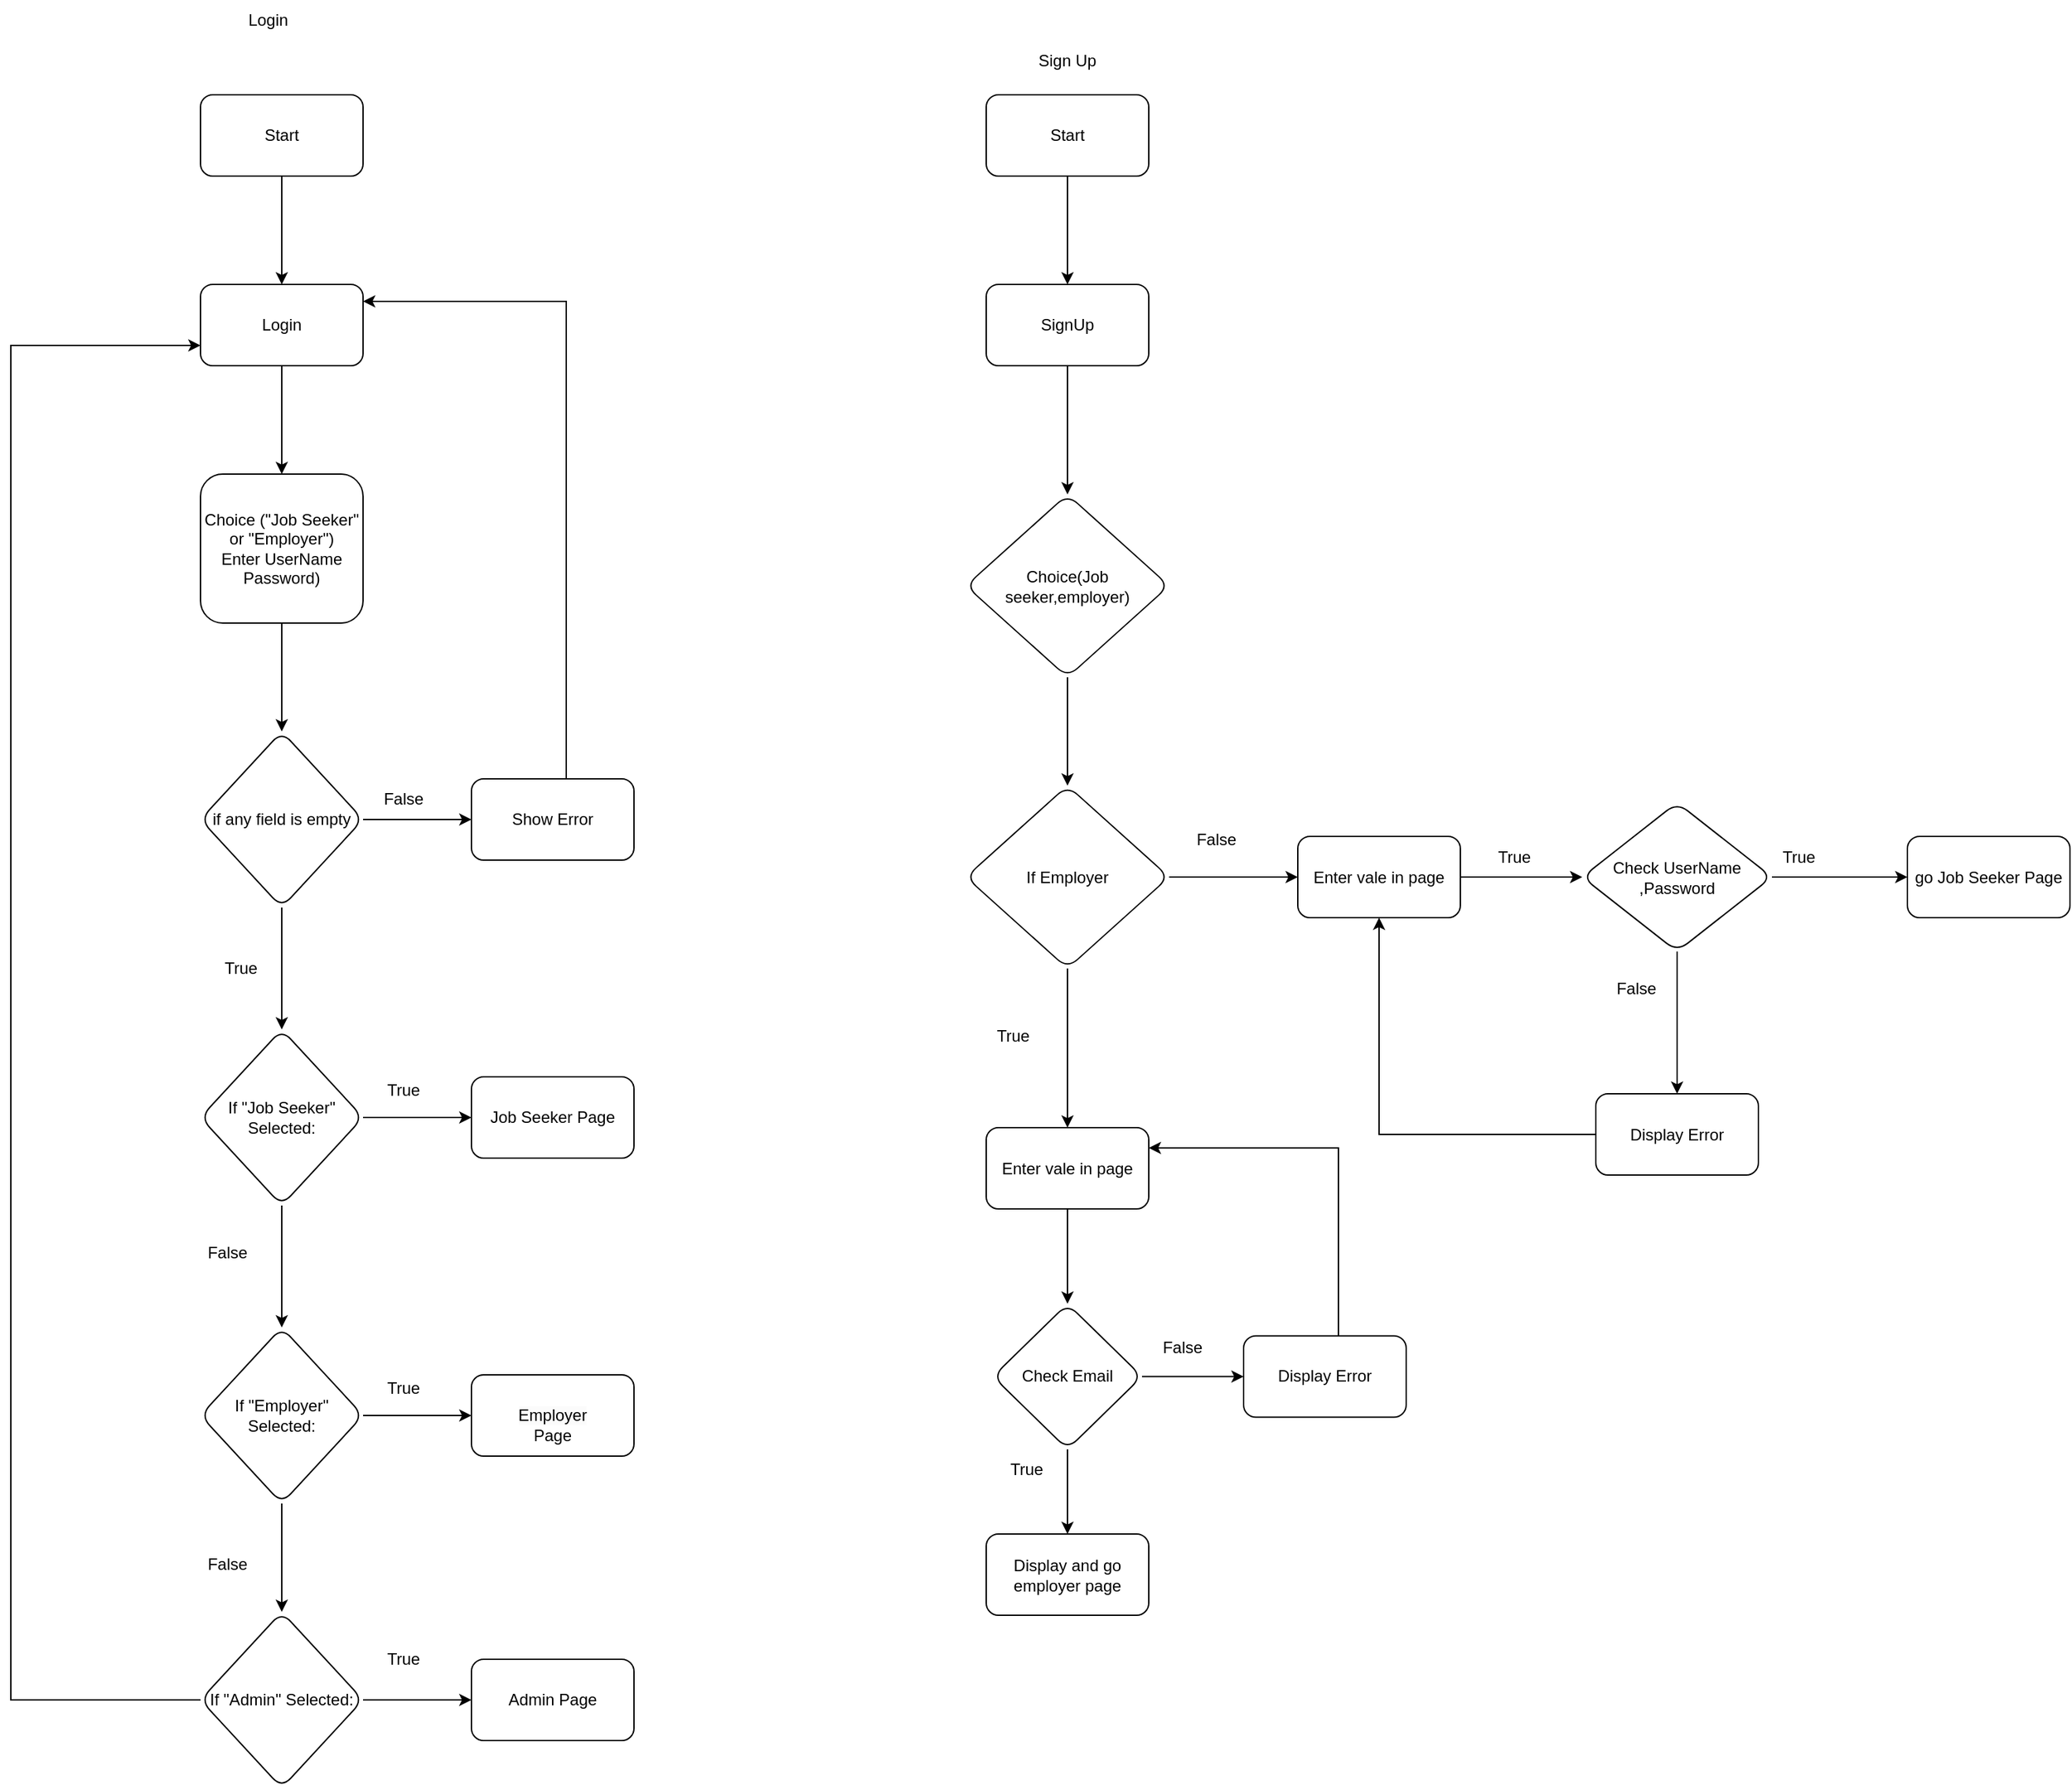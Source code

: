 <mxfile version="21.6.6" type="github">
  <diagram name="Trang-1" id="Wy3_D0P1JgD9Ocy3a_eA">
    <mxGraphModel dx="2884" dy="875" grid="1" gridSize="10" guides="1" tooltips="1" connect="1" arrows="1" fold="1" page="1" pageScale="1" pageWidth="827" pageHeight="1169" math="0" shadow="0">
      <root>
        <mxCell id="0" />
        <mxCell id="1" parent="0" />
        <mxCell id="8vv7vnyGcfghG84NDXdH-50" value="Login" style="text;html=1;strokeColor=none;fillColor=none;align=center;verticalAlign=middle;whiteSpace=wrap;rounded=0;" vertex="1" parent="1">
          <mxGeometry x="70" y="20" width="60" height="30" as="geometry" />
        </mxCell>
        <mxCell id="8vv7vnyGcfghG84NDXdH-56" value="" style="edgeStyle=orthogonalEdgeStyle;rounded=0;orthogonalLoop=1;jettySize=auto;html=1;" edge="1" parent="1" source="8vv7vnyGcfghG84NDXdH-54" target="8vv7vnyGcfghG84NDXdH-55">
          <mxGeometry relative="1" as="geometry" />
        </mxCell>
        <mxCell id="8vv7vnyGcfghG84NDXdH-54" value="Start" style="rounded=1;whiteSpace=wrap;html=1;" vertex="1" parent="1">
          <mxGeometry x="50" y="90" width="120" height="60" as="geometry" />
        </mxCell>
        <mxCell id="8vv7vnyGcfghG84NDXdH-58" value="" style="edgeStyle=orthogonalEdgeStyle;rounded=0;orthogonalLoop=1;jettySize=auto;html=1;" edge="1" parent="1" source="8vv7vnyGcfghG84NDXdH-55" target="8vv7vnyGcfghG84NDXdH-57">
          <mxGeometry relative="1" as="geometry" />
        </mxCell>
        <mxCell id="8vv7vnyGcfghG84NDXdH-55" value="Login" style="whiteSpace=wrap;html=1;rounded=1;" vertex="1" parent="1">
          <mxGeometry x="50" y="230" width="120" height="60" as="geometry" />
        </mxCell>
        <mxCell id="8vv7vnyGcfghG84NDXdH-65" value="" style="edgeStyle=orthogonalEdgeStyle;rounded=0;orthogonalLoop=1;jettySize=auto;html=1;" edge="1" parent="1" source="8vv7vnyGcfghG84NDXdH-57" target="8vv7vnyGcfghG84NDXdH-63">
          <mxGeometry relative="1" as="geometry" />
        </mxCell>
        <mxCell id="8vv7vnyGcfghG84NDXdH-57" value="Choice (&quot;Job Seeker&quot; or &quot;Employer&quot;)&lt;br&gt;Enter UserName Password)" style="whiteSpace=wrap;html=1;rounded=1;" vertex="1" parent="1">
          <mxGeometry x="50" y="370" width="120" height="110" as="geometry" />
        </mxCell>
        <mxCell id="8vv7vnyGcfghG84NDXdH-67" value="" style="edgeStyle=orthogonalEdgeStyle;rounded=0;orthogonalLoop=1;jettySize=auto;html=1;" edge="1" parent="1" source="8vv7vnyGcfghG84NDXdH-63" target="8vv7vnyGcfghG84NDXdH-66">
          <mxGeometry relative="1" as="geometry" />
        </mxCell>
        <mxCell id="8vv7vnyGcfghG84NDXdH-70" value="" style="edgeStyle=orthogonalEdgeStyle;rounded=0;orthogonalLoop=1;jettySize=auto;html=1;" edge="1" parent="1" source="8vv7vnyGcfghG84NDXdH-63" target="8vv7vnyGcfghG84NDXdH-69">
          <mxGeometry relative="1" as="geometry" />
        </mxCell>
        <mxCell id="8vv7vnyGcfghG84NDXdH-63" value="if any field is empty" style="rhombus;whiteSpace=wrap;html=1;rounded=1;" vertex="1" parent="1">
          <mxGeometry x="50" y="560" width="120" height="130" as="geometry" />
        </mxCell>
        <mxCell id="8vv7vnyGcfghG84NDXdH-89" style="edgeStyle=orthogonalEdgeStyle;rounded=0;orthogonalLoop=1;jettySize=auto;html=1;entryX=1;entryY=0.5;entryDx=0;entryDy=0;" edge="1" parent="1">
          <mxGeometry relative="1" as="geometry">
            <mxPoint x="250.0" y="607.5" as="sourcePoint" />
            <mxPoint x="170.0" y="242.5" as="targetPoint" />
            <Array as="points">
              <mxPoint x="320" y="608" />
              <mxPoint x="320" y="243" />
            </Array>
          </mxGeometry>
        </mxCell>
        <mxCell id="8vv7vnyGcfghG84NDXdH-66" value="Show Error" style="whiteSpace=wrap;html=1;rounded=1;" vertex="1" parent="1">
          <mxGeometry x="250" y="595" width="120" height="60" as="geometry" />
        </mxCell>
        <mxCell id="8vv7vnyGcfghG84NDXdH-68" value="False" style="text;html=1;strokeColor=none;fillColor=none;align=center;verticalAlign=middle;whiteSpace=wrap;rounded=0;" vertex="1" parent="1">
          <mxGeometry x="170" y="595" width="60" height="30" as="geometry" />
        </mxCell>
        <mxCell id="8vv7vnyGcfghG84NDXdH-72" value="" style="edgeStyle=orthogonalEdgeStyle;rounded=0;orthogonalLoop=1;jettySize=auto;html=1;" edge="1" parent="1" source="8vv7vnyGcfghG84NDXdH-69" target="8vv7vnyGcfghG84NDXdH-71">
          <mxGeometry relative="1" as="geometry" />
        </mxCell>
        <mxCell id="8vv7vnyGcfghG84NDXdH-77" value="" style="edgeStyle=orthogonalEdgeStyle;rounded=0;orthogonalLoop=1;jettySize=auto;html=1;" edge="1" parent="1" source="8vv7vnyGcfghG84NDXdH-69" target="8vv7vnyGcfghG84NDXdH-76">
          <mxGeometry relative="1" as="geometry" />
        </mxCell>
        <mxCell id="8vv7vnyGcfghG84NDXdH-69" value="If &quot;Job Seeker&quot; Selected: " style="rhombus;whiteSpace=wrap;html=1;rounded=1;" vertex="1" parent="1">
          <mxGeometry x="50" y="780" width="120" height="130" as="geometry" />
        </mxCell>
        <mxCell id="8vv7vnyGcfghG84NDXdH-71" value="Job Seeker Page" style="whiteSpace=wrap;html=1;rounded=1;" vertex="1" parent="1">
          <mxGeometry x="250" y="815" width="120" height="60" as="geometry" />
        </mxCell>
        <mxCell id="8vv7vnyGcfghG84NDXdH-73" value="True" style="text;html=1;strokeColor=none;fillColor=none;align=center;verticalAlign=middle;whiteSpace=wrap;rounded=0;" vertex="1" parent="1">
          <mxGeometry x="50" y="720" width="60" height="30" as="geometry" />
        </mxCell>
        <mxCell id="8vv7vnyGcfghG84NDXdH-74" value="False" style="text;html=1;strokeColor=none;fillColor=none;align=center;verticalAlign=middle;whiteSpace=wrap;rounded=0;" vertex="1" parent="1">
          <mxGeometry x="40" y="930" width="60" height="30" as="geometry" />
        </mxCell>
        <mxCell id="8vv7vnyGcfghG84NDXdH-79" value="" style="edgeStyle=orthogonalEdgeStyle;rounded=0;orthogonalLoop=1;jettySize=auto;html=1;" edge="1" parent="1" source="8vv7vnyGcfghG84NDXdH-76" target="8vv7vnyGcfghG84NDXdH-78">
          <mxGeometry relative="1" as="geometry" />
        </mxCell>
        <mxCell id="8vv7vnyGcfghG84NDXdH-81" value="" style="edgeStyle=orthogonalEdgeStyle;rounded=0;orthogonalLoop=1;jettySize=auto;html=1;" edge="1" parent="1" source="8vv7vnyGcfghG84NDXdH-76" target="8vv7vnyGcfghG84NDXdH-80">
          <mxGeometry relative="1" as="geometry" />
        </mxCell>
        <mxCell id="8vv7vnyGcfghG84NDXdH-76" value="If &quot;Employer&quot; Selected: " style="rhombus;whiteSpace=wrap;html=1;rounded=1;" vertex="1" parent="1">
          <mxGeometry x="50" y="1000" width="120" height="130" as="geometry" />
        </mxCell>
        <mxCell id="8vv7vnyGcfghG84NDXdH-78" value="&lt;br&gt;&lt;span style=&quot;color: rgb(0, 0, 0); font-family: Helvetica; font-size: 12px; font-style: normal; font-variant-ligatures: normal; font-variant-caps: normal; font-weight: 400; letter-spacing: normal; orphans: 2; text-align: center; text-indent: 0px; text-transform: none; widows: 2; word-spacing: 0px; -webkit-text-stroke-width: 0px; background-color: rgb(251, 251, 251); text-decoration-thickness: initial; text-decoration-style: initial; text-decoration-color: initial; float: none; display: inline !important;&quot;&gt;Employer&lt;/span&gt;&lt;br&gt;Page" style="whiteSpace=wrap;html=1;rounded=1;" vertex="1" parent="1">
          <mxGeometry x="250" y="1035" width="120" height="60" as="geometry" />
        </mxCell>
        <mxCell id="8vv7vnyGcfghG84NDXdH-83" value="" style="edgeStyle=orthogonalEdgeStyle;rounded=0;orthogonalLoop=1;jettySize=auto;html=1;" edge="1" parent="1" source="8vv7vnyGcfghG84NDXdH-80" target="8vv7vnyGcfghG84NDXdH-82">
          <mxGeometry relative="1" as="geometry" />
        </mxCell>
        <mxCell id="8vv7vnyGcfghG84NDXdH-88" style="edgeStyle=orthogonalEdgeStyle;rounded=0;orthogonalLoop=1;jettySize=auto;html=1;entryX=0;entryY=0.75;entryDx=0;entryDy=0;" edge="1" parent="1" source="8vv7vnyGcfghG84NDXdH-80" target="8vv7vnyGcfghG84NDXdH-55">
          <mxGeometry relative="1" as="geometry">
            <Array as="points">
              <mxPoint x="-90" y="1275" />
              <mxPoint x="-90" y="275" />
            </Array>
          </mxGeometry>
        </mxCell>
        <mxCell id="8vv7vnyGcfghG84NDXdH-80" value="If &quot;Admin&quot; Selected:  " style="rhombus;whiteSpace=wrap;html=1;rounded=1;" vertex="1" parent="1">
          <mxGeometry x="50" y="1210" width="120" height="130" as="geometry" />
        </mxCell>
        <mxCell id="8vv7vnyGcfghG84NDXdH-82" value="Admin Page" style="whiteSpace=wrap;html=1;rounded=1;" vertex="1" parent="1">
          <mxGeometry x="250" y="1245" width="120" height="60" as="geometry" />
        </mxCell>
        <mxCell id="8vv7vnyGcfghG84NDXdH-84" value="True" style="text;html=1;strokeColor=none;fillColor=none;align=center;verticalAlign=middle;whiteSpace=wrap;rounded=0;" vertex="1" parent="1">
          <mxGeometry x="170" y="810" width="60" height="30" as="geometry" />
        </mxCell>
        <mxCell id="8vv7vnyGcfghG84NDXdH-85" value="True" style="text;html=1;strokeColor=none;fillColor=none;align=center;verticalAlign=middle;whiteSpace=wrap;rounded=0;" vertex="1" parent="1">
          <mxGeometry x="170" y="1030" width="60" height="30" as="geometry" />
        </mxCell>
        <mxCell id="8vv7vnyGcfghG84NDXdH-86" value="True" style="text;html=1;strokeColor=none;fillColor=none;align=center;verticalAlign=middle;whiteSpace=wrap;rounded=0;" vertex="1" parent="1">
          <mxGeometry x="170" y="1230" width="60" height="30" as="geometry" />
        </mxCell>
        <mxCell id="8vv7vnyGcfghG84NDXdH-87" value="False" style="text;html=1;strokeColor=none;fillColor=none;align=center;verticalAlign=middle;whiteSpace=wrap;rounded=0;" vertex="1" parent="1">
          <mxGeometry x="40" y="1160" width="60" height="30" as="geometry" />
        </mxCell>
        <mxCell id="8vv7vnyGcfghG84NDXdH-90" value="Sign Up" style="text;html=1;strokeColor=none;fillColor=none;align=center;verticalAlign=middle;whiteSpace=wrap;rounded=0;" vertex="1" parent="1">
          <mxGeometry x="660" y="50" width="60" height="30" as="geometry" />
        </mxCell>
        <mxCell id="8vv7vnyGcfghG84NDXdH-94" value="" style="edgeStyle=orthogonalEdgeStyle;rounded=0;orthogonalLoop=1;jettySize=auto;html=1;" edge="1" parent="1" source="8vv7vnyGcfghG84NDXdH-92" target="8vv7vnyGcfghG84NDXdH-93">
          <mxGeometry relative="1" as="geometry" />
        </mxCell>
        <mxCell id="8vv7vnyGcfghG84NDXdH-92" value="Start" style="rounded=1;whiteSpace=wrap;html=1;" vertex="1" parent="1">
          <mxGeometry x="630" y="90" width="120" height="60" as="geometry" />
        </mxCell>
        <mxCell id="8vv7vnyGcfghG84NDXdH-96" value="" style="edgeStyle=orthogonalEdgeStyle;rounded=0;orthogonalLoop=1;jettySize=auto;html=1;" edge="1" parent="1" source="8vv7vnyGcfghG84NDXdH-93" target="8vv7vnyGcfghG84NDXdH-95">
          <mxGeometry relative="1" as="geometry" />
        </mxCell>
        <mxCell id="8vv7vnyGcfghG84NDXdH-93" value="SignUp" style="rounded=1;whiteSpace=wrap;html=1;" vertex="1" parent="1">
          <mxGeometry x="630" y="230" width="120" height="60" as="geometry" />
        </mxCell>
        <mxCell id="8vv7vnyGcfghG84NDXdH-103" value="" style="edgeStyle=orthogonalEdgeStyle;rounded=0;orthogonalLoop=1;jettySize=auto;html=1;" edge="1" parent="1" source="8vv7vnyGcfghG84NDXdH-95" target="8vv7vnyGcfghG84NDXdH-102">
          <mxGeometry relative="1" as="geometry" />
        </mxCell>
        <mxCell id="8vv7vnyGcfghG84NDXdH-95" value="Choice(Job seeker,employer)" style="rhombus;whiteSpace=wrap;html=1;rounded=1;" vertex="1" parent="1">
          <mxGeometry x="615" y="385" width="150" height="135" as="geometry" />
        </mxCell>
        <mxCell id="8vv7vnyGcfghG84NDXdH-105" value="" style="edgeStyle=orthogonalEdgeStyle;rounded=0;orthogonalLoop=1;jettySize=auto;html=1;" edge="1" parent="1" source="8vv7vnyGcfghG84NDXdH-102" target="8vv7vnyGcfghG84NDXdH-104">
          <mxGeometry relative="1" as="geometry" />
        </mxCell>
        <mxCell id="8vv7vnyGcfghG84NDXdH-115" value="" style="edgeStyle=orthogonalEdgeStyle;rounded=0;orthogonalLoop=1;jettySize=auto;html=1;" edge="1" parent="1" source="8vv7vnyGcfghG84NDXdH-102" target="8vv7vnyGcfghG84NDXdH-114">
          <mxGeometry relative="1" as="geometry" />
        </mxCell>
        <mxCell id="8vv7vnyGcfghG84NDXdH-102" value="If Employer" style="rhombus;whiteSpace=wrap;html=1;rounded=1;" vertex="1" parent="1">
          <mxGeometry x="615" y="600" width="150" height="135" as="geometry" />
        </mxCell>
        <mxCell id="8vv7vnyGcfghG84NDXdH-107" value="" style="edgeStyle=orthogonalEdgeStyle;rounded=0;orthogonalLoop=1;jettySize=auto;html=1;" edge="1" parent="1" source="8vv7vnyGcfghG84NDXdH-104" target="8vv7vnyGcfghG84NDXdH-106">
          <mxGeometry relative="1" as="geometry" />
        </mxCell>
        <mxCell id="8vv7vnyGcfghG84NDXdH-104" value="Enter vale in page" style="whiteSpace=wrap;html=1;rounded=1;" vertex="1" parent="1">
          <mxGeometry x="630" y="852.5" width="120" height="60" as="geometry" />
        </mxCell>
        <mxCell id="8vv7vnyGcfghG84NDXdH-109" value="" style="edgeStyle=orthogonalEdgeStyle;rounded=0;orthogonalLoop=1;jettySize=auto;html=1;" edge="1" parent="1" source="8vv7vnyGcfghG84NDXdH-106" target="8vv7vnyGcfghG84NDXdH-108">
          <mxGeometry relative="1" as="geometry" />
        </mxCell>
        <mxCell id="8vv7vnyGcfghG84NDXdH-124" value="" style="edgeStyle=orthogonalEdgeStyle;rounded=0;orthogonalLoop=1;jettySize=auto;html=1;" edge="1" parent="1" source="8vv7vnyGcfghG84NDXdH-106" target="8vv7vnyGcfghG84NDXdH-123">
          <mxGeometry relative="1" as="geometry" />
        </mxCell>
        <mxCell id="8vv7vnyGcfghG84NDXdH-106" value="Check Email" style="rhombus;whiteSpace=wrap;html=1;rounded=1;" vertex="1" parent="1">
          <mxGeometry x="635" y="982.5" width="110" height="107.5" as="geometry" />
        </mxCell>
        <mxCell id="8vv7vnyGcfghG84NDXdH-108" value="Display and go employer page" style="whiteSpace=wrap;html=1;rounded=1;" vertex="1" parent="1">
          <mxGeometry x="630" y="1152.5" width="120" height="60" as="geometry" />
        </mxCell>
        <mxCell id="8vv7vnyGcfghG84NDXdH-110" value="False" style="text;html=1;strokeColor=none;fillColor=none;align=center;verticalAlign=middle;whiteSpace=wrap;rounded=0;" vertex="1" parent="1">
          <mxGeometry x="770" y="625" width="60" height="30" as="geometry" />
        </mxCell>
        <mxCell id="8vv7vnyGcfghG84NDXdH-111" value="True" style="text;html=1;strokeColor=none;fillColor=none;align=center;verticalAlign=middle;whiteSpace=wrap;rounded=0;" vertex="1" parent="1">
          <mxGeometry x="620" y="770" width="60" height="30" as="geometry" />
        </mxCell>
        <mxCell id="8vv7vnyGcfghG84NDXdH-117" value="" style="edgeStyle=orthogonalEdgeStyle;rounded=0;orthogonalLoop=1;jettySize=auto;html=1;" edge="1" parent="1" source="8vv7vnyGcfghG84NDXdH-114" target="8vv7vnyGcfghG84NDXdH-116">
          <mxGeometry relative="1" as="geometry" />
        </mxCell>
        <mxCell id="8vv7vnyGcfghG84NDXdH-114" value="Enter vale in page" style="whiteSpace=wrap;html=1;rounded=1;" vertex="1" parent="1">
          <mxGeometry x="860" y="637.5" width="120" height="60" as="geometry" />
        </mxCell>
        <mxCell id="8vv7vnyGcfghG84NDXdH-128" value="" style="edgeStyle=orthogonalEdgeStyle;rounded=0;orthogonalLoop=1;jettySize=auto;html=1;" edge="1" parent="1" source="8vv7vnyGcfghG84NDXdH-116" target="8vv7vnyGcfghG84NDXdH-127">
          <mxGeometry relative="1" as="geometry" />
        </mxCell>
        <mxCell id="8vv7vnyGcfghG84NDXdH-131" value="" style="edgeStyle=orthogonalEdgeStyle;rounded=0;orthogonalLoop=1;jettySize=auto;html=1;" edge="1" parent="1" source="8vv7vnyGcfghG84NDXdH-116" target="8vv7vnyGcfghG84NDXdH-130">
          <mxGeometry relative="1" as="geometry" />
        </mxCell>
        <mxCell id="8vv7vnyGcfghG84NDXdH-116" value="Check UserName ,Password" style="rhombus;whiteSpace=wrap;html=1;rounded=1;" vertex="1" parent="1">
          <mxGeometry x="1070" y="612.5" width="140" height="110" as="geometry" />
        </mxCell>
        <mxCell id="8vv7vnyGcfghG84NDXdH-118" value="True" style="text;html=1;strokeColor=none;fillColor=none;align=center;verticalAlign=middle;whiteSpace=wrap;rounded=0;" vertex="1" parent="1">
          <mxGeometry x="990" y="637.5" width="60" height="30" as="geometry" />
        </mxCell>
        <mxCell id="8vv7vnyGcfghG84NDXdH-119" value="True" style="text;html=1;strokeColor=none;fillColor=none;align=center;verticalAlign=middle;whiteSpace=wrap;rounded=0;" vertex="1" parent="1">
          <mxGeometry x="630" y="1090" width="60" height="30" as="geometry" />
        </mxCell>
        <mxCell id="8vv7vnyGcfghG84NDXdH-120" value="False" style="text;html=1;strokeColor=none;fillColor=none;align=center;verticalAlign=middle;whiteSpace=wrap;rounded=0;" vertex="1" parent="1">
          <mxGeometry x="745" y="1000" width="60" height="30" as="geometry" />
        </mxCell>
        <mxCell id="8vv7vnyGcfghG84NDXdH-125" style="edgeStyle=orthogonalEdgeStyle;rounded=0;orthogonalLoop=1;jettySize=auto;html=1;entryX=1;entryY=0.25;entryDx=0;entryDy=0;" edge="1" parent="1" source="8vv7vnyGcfghG84NDXdH-123" target="8vv7vnyGcfghG84NDXdH-104">
          <mxGeometry relative="1" as="geometry">
            <Array as="points">
              <mxPoint x="890" y="868" />
            </Array>
          </mxGeometry>
        </mxCell>
        <mxCell id="8vv7vnyGcfghG84NDXdH-123" value="Display Error" style="whiteSpace=wrap;html=1;rounded=1;" vertex="1" parent="1">
          <mxGeometry x="820" y="1006.25" width="120" height="60" as="geometry" />
        </mxCell>
        <mxCell id="8vv7vnyGcfghG84NDXdH-127" value="go Job Seeker Page" style="whiteSpace=wrap;html=1;rounded=1;" vertex="1" parent="1">
          <mxGeometry x="1310" y="637.5" width="120" height="60" as="geometry" />
        </mxCell>
        <mxCell id="8vv7vnyGcfghG84NDXdH-129" value="False" style="text;html=1;strokeColor=none;fillColor=none;align=center;verticalAlign=middle;whiteSpace=wrap;rounded=0;" vertex="1" parent="1">
          <mxGeometry x="1080" y="735" width="60" height="30" as="geometry" />
        </mxCell>
        <mxCell id="8vv7vnyGcfghG84NDXdH-132" style="edgeStyle=orthogonalEdgeStyle;rounded=0;orthogonalLoop=1;jettySize=auto;html=1;entryX=0.5;entryY=1;entryDx=0;entryDy=0;" edge="1" parent="1" source="8vv7vnyGcfghG84NDXdH-130" target="8vv7vnyGcfghG84NDXdH-114">
          <mxGeometry relative="1" as="geometry" />
        </mxCell>
        <mxCell id="8vv7vnyGcfghG84NDXdH-130" value="Display Error" style="whiteSpace=wrap;html=1;rounded=1;" vertex="1" parent="1">
          <mxGeometry x="1080" y="827.5" width="120" height="60" as="geometry" />
        </mxCell>
        <mxCell id="8vv7vnyGcfghG84NDXdH-133" value="True" style="text;html=1;strokeColor=none;fillColor=none;align=center;verticalAlign=middle;whiteSpace=wrap;rounded=0;" vertex="1" parent="1">
          <mxGeometry x="1200" y="637.5" width="60" height="30" as="geometry" />
        </mxCell>
      </root>
    </mxGraphModel>
  </diagram>
</mxfile>

